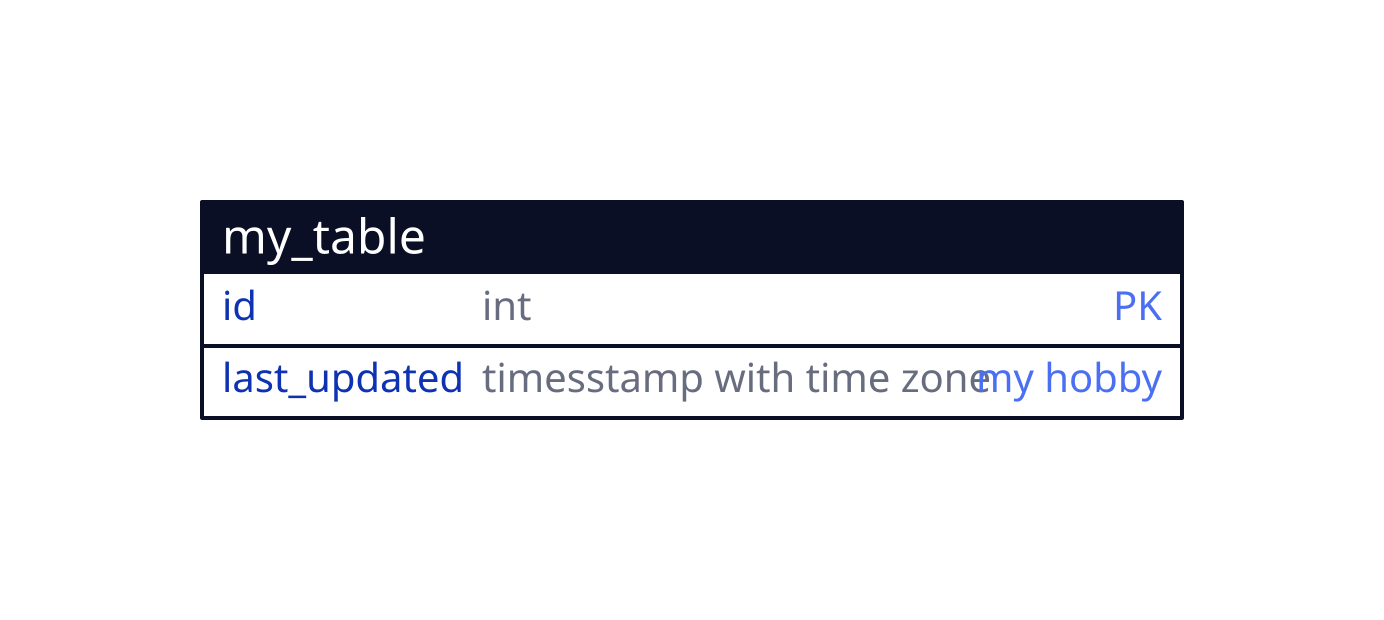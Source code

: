 my_table: {
    shape: sql_table
    # id: int {constraint: PK}
    id: int {constraint: primary_key}
    last_updated: timesstamp with time zone {constraint: my hobby}
}
